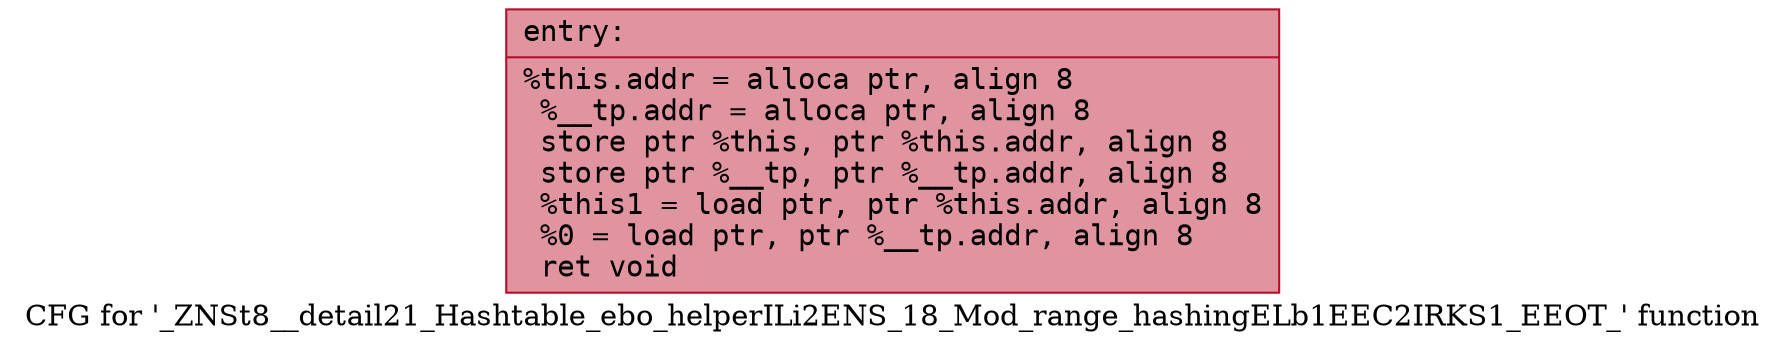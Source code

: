 digraph "CFG for '_ZNSt8__detail21_Hashtable_ebo_helperILi2ENS_18_Mod_range_hashingELb1EEC2IRKS1_EEOT_' function" {
	label="CFG for '_ZNSt8__detail21_Hashtable_ebo_helperILi2ENS_18_Mod_range_hashingELb1EEC2IRKS1_EEOT_' function";

	Node0x556bfe9c4a00 [shape=record,color="#b70d28ff", style=filled, fillcolor="#b70d2870" fontname="Courier",label="{entry:\l|  %this.addr = alloca ptr, align 8\l  %__tp.addr = alloca ptr, align 8\l  store ptr %this, ptr %this.addr, align 8\l  store ptr %__tp, ptr %__tp.addr, align 8\l  %this1 = load ptr, ptr %this.addr, align 8\l  %0 = load ptr, ptr %__tp.addr, align 8\l  ret void\l}"];
}
